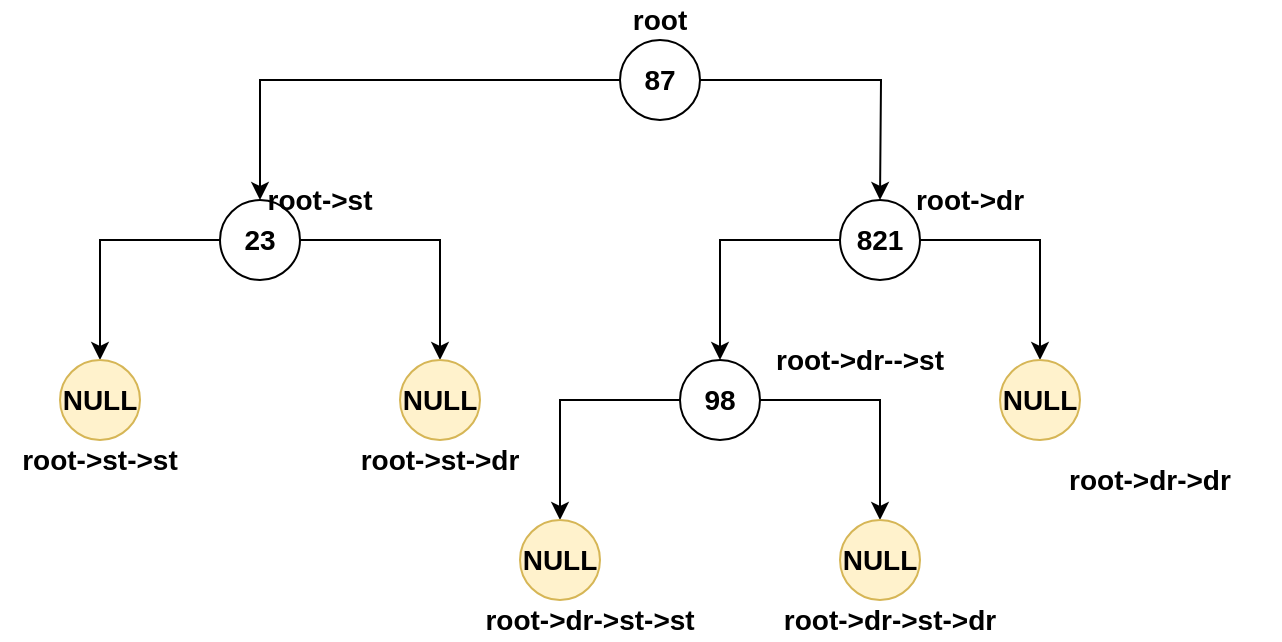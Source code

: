 <mxfile version="14.6.13" type="device"><diagram id="wIrPCDveDGtlqRb7ddRv" name="Page-1"><mxGraphModel dx="1102" dy="614" grid="1" gridSize="10" guides="1" tooltips="1" connect="1" arrows="1" fold="1" page="1" pageScale="1" pageWidth="850" pageHeight="1100" math="0" shadow="0"><root><mxCell id="0"/><mxCell id="1" parent="0"/><mxCell id="-Yz14pkMSYuqXIG_A3vI-4" style="edgeStyle=orthogonalEdgeStyle;rounded=0;orthogonalLoop=1;jettySize=auto;html=1;entryX=0.5;entryY=0;entryDx=0;entryDy=0;" parent="1" source="-Yz14pkMSYuqXIG_A3vI-1" edge="1"><mxGeometry relative="1" as="geometry"><mxPoint x="490" y="120" as="targetPoint"/></mxGeometry></mxCell><mxCell id="-Yz14pkMSYuqXIG_A3vI-11" style="edgeStyle=orthogonalEdgeStyle;rounded=0;orthogonalLoop=1;jettySize=auto;html=1;entryX=0.5;entryY=0;entryDx=0;entryDy=0;" parent="1" source="-Yz14pkMSYuqXIG_A3vI-1" target="-Yz14pkMSYuqXIG_A3vI-10" edge="1"><mxGeometry relative="1" as="geometry"/></mxCell><mxCell id="-Yz14pkMSYuqXIG_A3vI-1" value="&lt;b&gt;&lt;font style=&quot;font-size: 14px&quot;&gt;87&lt;/font&gt;&lt;/b&gt;" style="ellipse;whiteSpace=wrap;html=1;aspect=fixed;" parent="1" vertex="1"><mxGeometry x="360" y="40" width="40" height="40" as="geometry"/></mxCell><mxCell id="-Yz14pkMSYuqXIG_A3vI-9" style="edgeStyle=orthogonalEdgeStyle;rounded=0;orthogonalLoop=1;jettySize=auto;html=1;entryX=0.5;entryY=0;entryDx=0;entryDy=0;" parent="1" source="-Yz14pkMSYuqXIG_A3vI-5" target="-Yz14pkMSYuqXIG_A3vI-7" edge="1"><mxGeometry relative="1" as="geometry"/></mxCell><mxCell id="-Yz14pkMSYuqXIG_A3vI-20" style="edgeStyle=orthogonalEdgeStyle;rounded=0;orthogonalLoop=1;jettySize=auto;html=1;" parent="1" source="-Yz14pkMSYuqXIG_A3vI-5" target="-Yz14pkMSYuqXIG_A3vI-19" edge="1"><mxGeometry relative="1" as="geometry"/></mxCell><mxCell id="-Yz14pkMSYuqXIG_A3vI-5" value="&lt;b&gt;&lt;font style=&quot;font-size: 14px&quot;&gt;821&lt;/font&gt;&lt;/b&gt;" style="ellipse;whiteSpace=wrap;html=1;aspect=fixed;" parent="1" vertex="1"><mxGeometry x="470" y="120" width="40" height="40" as="geometry"/></mxCell><mxCell id="-Yz14pkMSYuqXIG_A3vI-23" style="edgeStyle=orthogonalEdgeStyle;rounded=0;orthogonalLoop=1;jettySize=auto;html=1;entryX=0.5;entryY=0;entryDx=0;entryDy=0;" parent="1" source="-Yz14pkMSYuqXIG_A3vI-7" target="-Yz14pkMSYuqXIG_A3vI-21" edge="1"><mxGeometry relative="1" as="geometry"/></mxCell><mxCell id="-Yz14pkMSYuqXIG_A3vI-24" style="edgeStyle=orthogonalEdgeStyle;rounded=0;orthogonalLoop=1;jettySize=auto;html=1;entryX=0.5;entryY=0;entryDx=0;entryDy=0;" parent="1" source="-Yz14pkMSYuqXIG_A3vI-7" target="-Yz14pkMSYuqXIG_A3vI-22" edge="1"><mxGeometry relative="1" as="geometry"/></mxCell><mxCell id="-Yz14pkMSYuqXIG_A3vI-7" value="&lt;b&gt;&lt;font style=&quot;font-size: 14px&quot;&gt;98&lt;/font&gt;&lt;/b&gt;" style="ellipse;whiteSpace=wrap;html=1;aspect=fixed;" parent="1" vertex="1"><mxGeometry x="390" y="200" width="40" height="40" as="geometry"/></mxCell><mxCell id="-Yz14pkMSYuqXIG_A3vI-15" style="edgeStyle=orthogonalEdgeStyle;rounded=0;orthogonalLoop=1;jettySize=auto;html=1;entryX=0.5;entryY=0;entryDx=0;entryDy=0;" parent="1" source="-Yz14pkMSYuqXIG_A3vI-10" target="-Yz14pkMSYuqXIG_A3vI-12" edge="1"><mxGeometry relative="1" as="geometry"/></mxCell><mxCell id="-Yz14pkMSYuqXIG_A3vI-16" style="edgeStyle=orthogonalEdgeStyle;rounded=0;orthogonalLoop=1;jettySize=auto;html=1;entryX=0.5;entryY=0;entryDx=0;entryDy=0;" parent="1" source="-Yz14pkMSYuqXIG_A3vI-10" target="-Yz14pkMSYuqXIG_A3vI-13" edge="1"><mxGeometry relative="1" as="geometry"/></mxCell><mxCell id="-Yz14pkMSYuqXIG_A3vI-10" value="&lt;b&gt;&lt;font style=&quot;font-size: 14px&quot;&gt;23&lt;/font&gt;&lt;/b&gt;" style="ellipse;whiteSpace=wrap;html=1;aspect=fixed;" parent="1" vertex="1"><mxGeometry x="160" y="120" width="40" height="40" as="geometry"/></mxCell><mxCell id="-Yz14pkMSYuqXIG_A3vI-12" value="&lt;b&gt;&lt;font style=&quot;font-size: 14px&quot;&gt;NULL&lt;/font&gt;&lt;/b&gt;" style="ellipse;whiteSpace=wrap;html=1;aspect=fixed;fillColor=#fff2cc;strokeColor=#d6b656;" parent="1" vertex="1"><mxGeometry x="80" y="200" width="40" height="40" as="geometry"/></mxCell><mxCell id="-Yz14pkMSYuqXIG_A3vI-13" value="&lt;b&gt;&lt;font style=&quot;font-size: 14px&quot;&gt;NULL&lt;/font&gt;&lt;/b&gt;" style="ellipse;whiteSpace=wrap;html=1;aspect=fixed;fillColor=#fff2cc;strokeColor=#d6b656;" parent="1" vertex="1"><mxGeometry x="250" y="200" width="40" height="40" as="geometry"/></mxCell><mxCell id="-Yz14pkMSYuqXIG_A3vI-19" value="&lt;b&gt;&lt;font style=&quot;font-size: 14px&quot;&gt;NULL&lt;/font&gt;&lt;/b&gt;" style="ellipse;whiteSpace=wrap;html=1;aspect=fixed;fillColor=#fff2cc;strokeColor=#d6b656;" parent="1" vertex="1"><mxGeometry x="550" y="200" width="40" height="40" as="geometry"/></mxCell><mxCell id="-Yz14pkMSYuqXIG_A3vI-21" value="&lt;b&gt;&lt;font style=&quot;font-size: 14px&quot;&gt;NULL&lt;/font&gt;&lt;/b&gt;" style="ellipse;whiteSpace=wrap;html=1;aspect=fixed;fillColor=#fff2cc;strokeColor=#d6b656;" parent="1" vertex="1"><mxGeometry x="310" y="280" width="40" height="40" as="geometry"/></mxCell><mxCell id="-Yz14pkMSYuqXIG_A3vI-22" value="&lt;b&gt;&lt;font style=&quot;font-size: 14px&quot;&gt;NULL&lt;/font&gt;&lt;/b&gt;" style="ellipse;whiteSpace=wrap;html=1;aspect=fixed;fillColor=#fff2cc;strokeColor=#d6b656;" parent="1" vertex="1"><mxGeometry x="470" y="280" width="40" height="40" as="geometry"/></mxCell><mxCell id="-Yz14pkMSYuqXIG_A3vI-26" value="&lt;b&gt;&lt;font style=&quot;font-size: 14px&quot;&gt;root-&amp;gt;st&lt;/font&gt;&lt;/b&gt;" style="text;html=1;strokeColor=none;fillColor=none;align=center;verticalAlign=middle;whiteSpace=wrap;rounded=0;" parent="1" vertex="1"><mxGeometry x="180" y="110" width="60" height="20" as="geometry"/></mxCell><mxCell id="-Yz14pkMSYuqXIG_A3vI-27" value="&lt;b&gt;&lt;font style=&quot;font-size: 14px&quot;&gt;root-&amp;gt;st-&amp;gt;st&lt;/font&gt;&lt;/b&gt;" style="text;html=1;strokeColor=none;fillColor=none;align=center;verticalAlign=middle;whiteSpace=wrap;rounded=0;" parent="1" vertex="1"><mxGeometry x="50" y="240" width="100" height="20" as="geometry"/></mxCell><mxCell id="-Yz14pkMSYuqXIG_A3vI-28" value="&lt;b&gt;&lt;font style=&quot;font-size: 14px&quot;&gt;root-&amp;gt;st-&amp;gt;dr&lt;/font&gt;&lt;/b&gt;" style="text;html=1;strokeColor=none;fillColor=none;align=center;verticalAlign=middle;whiteSpace=wrap;rounded=0;" parent="1" vertex="1"><mxGeometry x="220" y="240" width="100" height="20" as="geometry"/></mxCell><mxCell id="-Yz14pkMSYuqXIG_A3vI-29" value="&lt;b&gt;&lt;font style=&quot;font-size: 14px&quot;&gt;root&lt;/font&gt;&lt;/b&gt;" style="text;html=1;strokeColor=none;fillColor=none;align=center;verticalAlign=middle;whiteSpace=wrap;rounded=0;" parent="1" vertex="1"><mxGeometry x="360" y="20" width="40" height="20" as="geometry"/></mxCell><mxCell id="-Yz14pkMSYuqXIG_A3vI-31" value="&lt;b&gt;&lt;font style=&quot;font-size: 14px&quot;&gt;root-&amp;gt;dr&lt;/font&gt;&lt;/b&gt;" style="text;html=1;strokeColor=none;fillColor=none;align=center;verticalAlign=middle;whiteSpace=wrap;rounded=0;" parent="1" vertex="1"><mxGeometry x="500" y="110" width="70" height="20" as="geometry"/></mxCell><mxCell id="-Yz14pkMSYuqXIG_A3vI-32" value="&lt;b&gt;&lt;font style=&quot;font-size: 14px&quot;&gt;root-&amp;gt;dr-&amp;gt;dr&lt;/font&gt;&lt;/b&gt;" style="text;html=1;strokeColor=none;fillColor=none;align=center;verticalAlign=middle;whiteSpace=wrap;rounded=0;" parent="1" vertex="1"><mxGeometry x="560" y="250" width="130" height="20" as="geometry"/></mxCell><mxCell id="-Yz14pkMSYuqXIG_A3vI-33" value="&lt;b&gt;&lt;font style=&quot;font-size: 14px&quot;&gt;root-&amp;gt;dr--&amp;gt;st&lt;/font&gt;&lt;/b&gt;" style="text;html=1;strokeColor=none;fillColor=none;align=center;verticalAlign=middle;whiteSpace=wrap;rounded=0;" parent="1" vertex="1"><mxGeometry x="420" y="190" width="120" height="20" as="geometry"/></mxCell><mxCell id="-Yz14pkMSYuqXIG_A3vI-34" value="&lt;b&gt;&lt;font style=&quot;font-size: 14px&quot;&gt;root-&amp;gt;dr-&amp;gt;st-&amp;gt;st&lt;/font&gt;&lt;/b&gt;" style="text;html=1;strokeColor=none;fillColor=none;align=center;verticalAlign=middle;whiteSpace=wrap;rounded=0;" parent="1" vertex="1"><mxGeometry x="270" y="320" width="150" height="20" as="geometry"/></mxCell><mxCell id="-Yz14pkMSYuqXIG_A3vI-35" value="&lt;b&gt;&lt;font style=&quot;font-size: 14px&quot;&gt;root-&amp;gt;dr-&amp;gt;st-&amp;gt;dr&lt;/font&gt;&lt;/b&gt;" style="text;html=1;strokeColor=none;fillColor=none;align=center;verticalAlign=middle;whiteSpace=wrap;rounded=0;" parent="1" vertex="1"><mxGeometry x="420" y="320" width="150" height="20" as="geometry"/></mxCell></root></mxGraphModel></diagram></mxfile>
